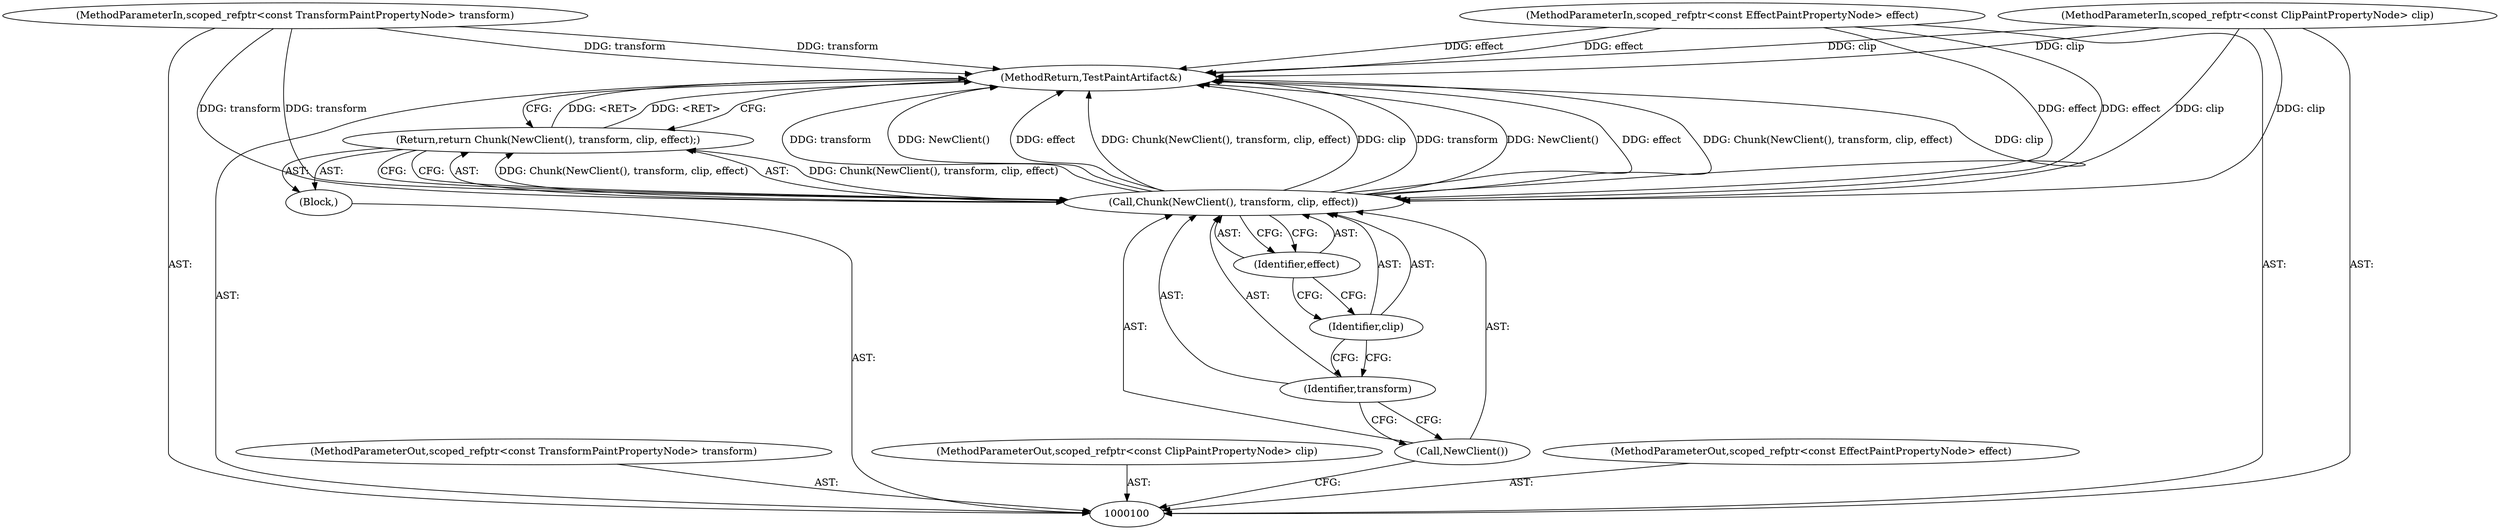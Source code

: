digraph "1_Chrome_f911e11e7f6b5c0d6f5ee694a9871de6619889f7_55" {
"1000111" [label="(MethodReturn,TestPaintArtifact&)"];
"1000101" [label="(MethodParameterIn,scoped_refptr<const TransformPaintPropertyNode> transform)"];
"1000128" [label="(MethodParameterOut,scoped_refptr<const TransformPaintPropertyNode> transform)"];
"1000102" [label="(MethodParameterIn,scoped_refptr<const ClipPaintPropertyNode> clip)"];
"1000129" [label="(MethodParameterOut,scoped_refptr<const ClipPaintPropertyNode> clip)"];
"1000103" [label="(MethodParameterIn,scoped_refptr<const EffectPaintPropertyNode> effect)"];
"1000130" [label="(MethodParameterOut,scoped_refptr<const EffectPaintPropertyNode> effect)"];
"1000104" [label="(Block,)"];
"1000106" [label="(Call,Chunk(NewClient(), transform, clip, effect))"];
"1000107" [label="(Call,NewClient())"];
"1000108" [label="(Identifier,transform)"];
"1000105" [label="(Return,return Chunk(NewClient(), transform, clip, effect);)"];
"1000109" [label="(Identifier,clip)"];
"1000110" [label="(Identifier,effect)"];
"1000111" -> "1000100"  [label="AST: "];
"1000111" -> "1000105"  [label="CFG: "];
"1000106" -> "1000111"  [label="DDG: transform"];
"1000106" -> "1000111"  [label="DDG: NewClient()"];
"1000106" -> "1000111"  [label="DDG: effect"];
"1000106" -> "1000111"  [label="DDG: Chunk(NewClient(), transform, clip, effect)"];
"1000106" -> "1000111"  [label="DDG: clip"];
"1000103" -> "1000111"  [label="DDG: effect"];
"1000102" -> "1000111"  [label="DDG: clip"];
"1000101" -> "1000111"  [label="DDG: transform"];
"1000105" -> "1000111"  [label="DDG: <RET>"];
"1000101" -> "1000100"  [label="AST: "];
"1000101" -> "1000111"  [label="DDG: transform"];
"1000101" -> "1000106"  [label="DDG: transform"];
"1000128" -> "1000100"  [label="AST: "];
"1000102" -> "1000100"  [label="AST: "];
"1000102" -> "1000111"  [label="DDG: clip"];
"1000102" -> "1000106"  [label="DDG: clip"];
"1000129" -> "1000100"  [label="AST: "];
"1000103" -> "1000100"  [label="AST: "];
"1000103" -> "1000111"  [label="DDG: effect"];
"1000103" -> "1000106"  [label="DDG: effect"];
"1000130" -> "1000100"  [label="AST: "];
"1000104" -> "1000100"  [label="AST: "];
"1000105" -> "1000104"  [label="AST: "];
"1000106" -> "1000105"  [label="AST: "];
"1000106" -> "1000110"  [label="CFG: "];
"1000107" -> "1000106"  [label="AST: "];
"1000108" -> "1000106"  [label="AST: "];
"1000109" -> "1000106"  [label="AST: "];
"1000110" -> "1000106"  [label="AST: "];
"1000105" -> "1000106"  [label="CFG: "];
"1000106" -> "1000111"  [label="DDG: transform"];
"1000106" -> "1000111"  [label="DDG: NewClient()"];
"1000106" -> "1000111"  [label="DDG: effect"];
"1000106" -> "1000111"  [label="DDG: Chunk(NewClient(), transform, clip, effect)"];
"1000106" -> "1000111"  [label="DDG: clip"];
"1000106" -> "1000105"  [label="DDG: Chunk(NewClient(), transform, clip, effect)"];
"1000101" -> "1000106"  [label="DDG: transform"];
"1000102" -> "1000106"  [label="DDG: clip"];
"1000103" -> "1000106"  [label="DDG: effect"];
"1000107" -> "1000106"  [label="AST: "];
"1000107" -> "1000100"  [label="CFG: "];
"1000108" -> "1000107"  [label="CFG: "];
"1000108" -> "1000106"  [label="AST: "];
"1000108" -> "1000107"  [label="CFG: "];
"1000109" -> "1000108"  [label="CFG: "];
"1000105" -> "1000104"  [label="AST: "];
"1000105" -> "1000106"  [label="CFG: "];
"1000106" -> "1000105"  [label="AST: "];
"1000111" -> "1000105"  [label="CFG: "];
"1000105" -> "1000111"  [label="DDG: <RET>"];
"1000106" -> "1000105"  [label="DDG: Chunk(NewClient(), transform, clip, effect)"];
"1000109" -> "1000106"  [label="AST: "];
"1000109" -> "1000108"  [label="CFG: "];
"1000110" -> "1000109"  [label="CFG: "];
"1000110" -> "1000106"  [label="AST: "];
"1000110" -> "1000109"  [label="CFG: "];
"1000106" -> "1000110"  [label="CFG: "];
}
